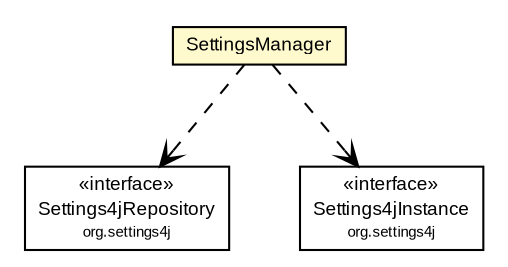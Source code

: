#!/usr/local/bin/dot
#
# Class diagram 
# Generated by UMLGraph version R5_6 (http://www.umlgraph.org/)
#

digraph G {
	edge [fontname="arial",fontsize=10,labelfontname="arial",labelfontsize=10];
	node [fontname="arial",fontsize=10,shape=plaintext];
	nodesep=0.25;
	ranksep=0.5;
	// org.settings4j.Settings4jRepository
	c4240 [label=<<table title="org.settings4j.Settings4jRepository" border="0" cellborder="1" cellspacing="0" cellpadding="2" port="p" href="../Settings4jRepository.html">
		<tr><td><table border="0" cellspacing="0" cellpadding="1">
<tr><td align="center" balign="center"> &#171;interface&#187; </td></tr>
<tr><td align="center" balign="center"> Settings4jRepository </td></tr>
<tr><td align="center" balign="center"><font point-size="7.0"> org.settings4j </font></td></tr>
		</table></td></tr>
		</table>>, URL="../Settings4jRepository.html", fontname="arial", fontcolor="black", fontsize=9.0];
	// org.settings4j.Settings4jInstance
	c4241 [label=<<table title="org.settings4j.Settings4jInstance" border="0" cellborder="1" cellspacing="0" cellpadding="2" port="p" href="../Settings4jInstance.html">
		<tr><td><table border="0" cellspacing="0" cellpadding="1">
<tr><td align="center" balign="center"> &#171;interface&#187; </td></tr>
<tr><td align="center" balign="center"> Settings4jInstance </td></tr>
<tr><td align="center" balign="center"><font point-size="7.0"> org.settings4j </font></td></tr>
		</table></td></tr>
		</table>>, URL="../Settings4jInstance.html", fontname="arial", fontcolor="black", fontsize=9.0];
	// org.settings4j.settings.SettingsManager
	c4270 [label=<<table title="org.settings4j.settings.SettingsManager" border="0" cellborder="1" cellspacing="0" cellpadding="2" port="p" bgcolor="lemonChiffon" href="./SettingsManager.html">
		<tr><td><table border="0" cellspacing="0" cellpadding="1">
<tr><td align="center" balign="center"> SettingsManager </td></tr>
		</table></td></tr>
		</table>>, URL="./SettingsManager.html", fontname="arial", fontcolor="black", fontsize=9.0];
	// org.settings4j.settings.SettingsManager DEPEND org.settings4j.Settings4jRepository
	c4270:p -> c4240:p [taillabel="", label="", headlabel="", fontname="arial", fontcolor="black", fontsize=10.0, color="black", arrowhead=open, style=dashed];
	// org.settings4j.settings.SettingsManager DEPEND org.settings4j.Settings4jInstance
	c4270:p -> c4241:p [taillabel="", label="", headlabel="", fontname="arial", fontcolor="black", fontsize=10.0, color="black", arrowhead=open, style=dashed];
}

